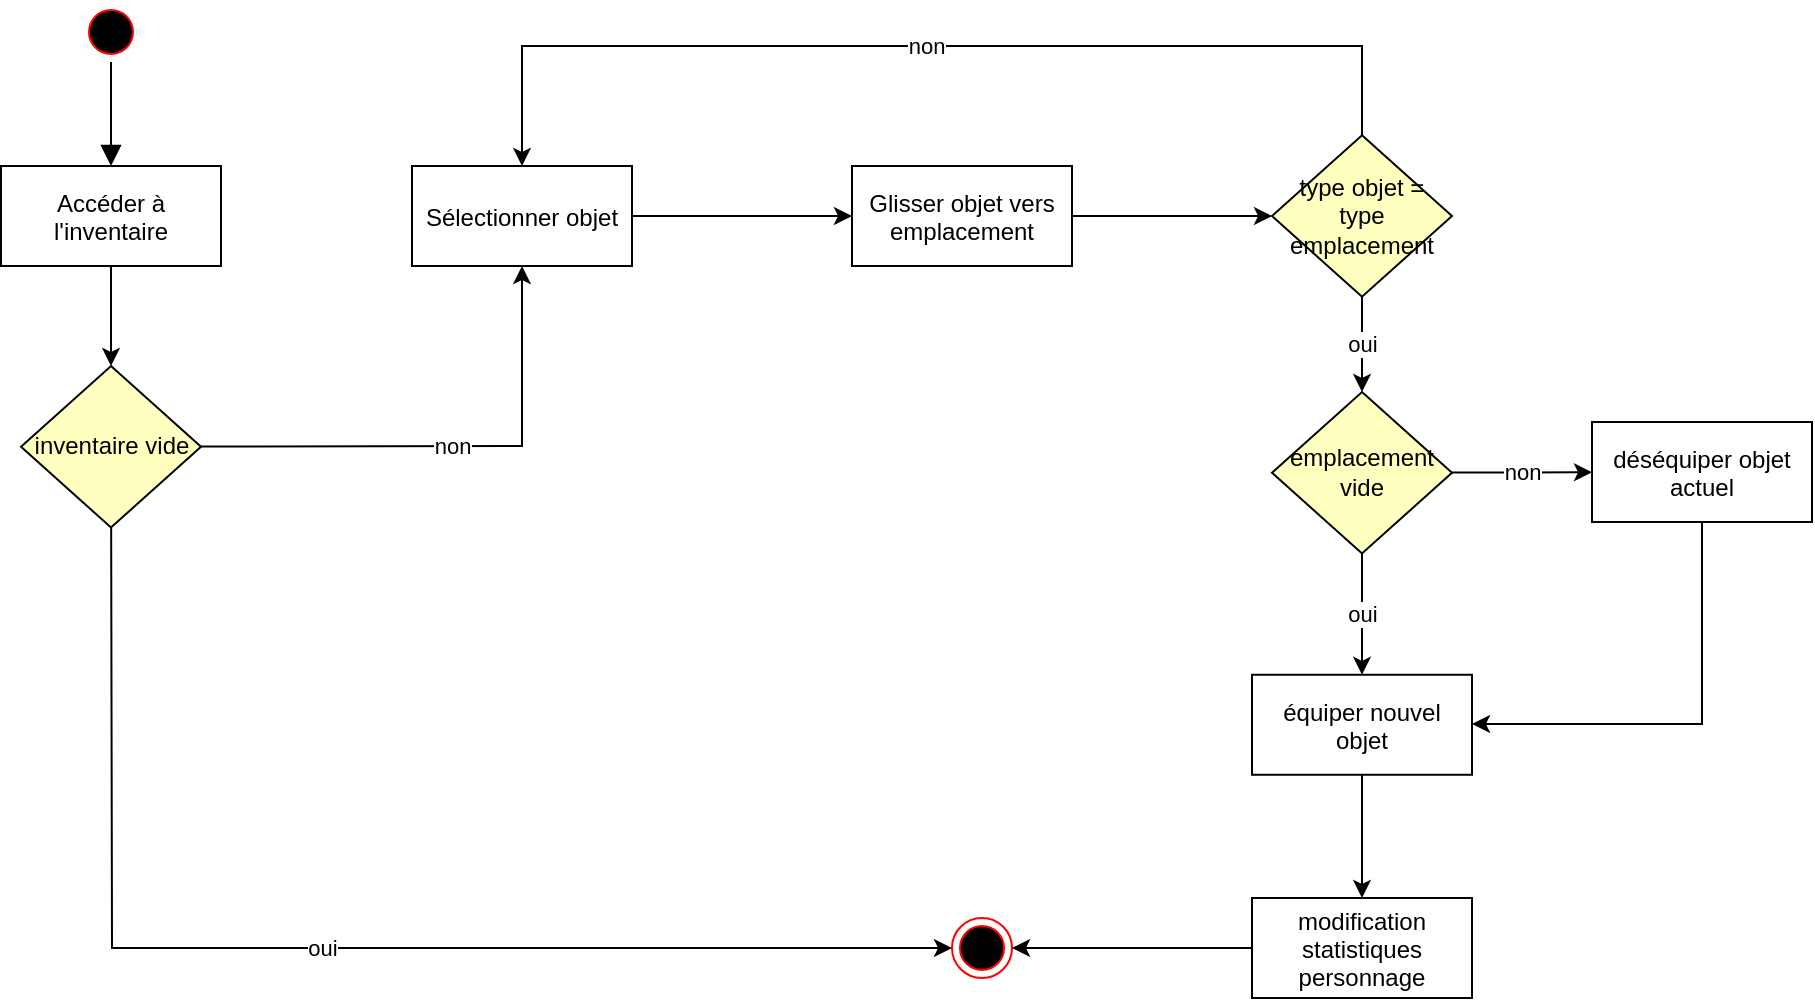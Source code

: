 <mxfile version="13.7.9" type="device"><diagram name="Page-1" id="e7e014a7-5840-1c2e-5031-d8a46d1fe8dd"><mxGraphModel dx="1086" dy="806" grid="1" gridSize="10" guides="1" tooltips="1" connect="1" arrows="1" fold="1" page="1" pageScale="1" pageWidth="1169" pageHeight="826" background="#ffffff" math="0" shadow="0"><root><mxCell id="0"/><mxCell id="1" parent="0"/><mxCell id="UD9zhraPYJoLendP_A7f-50" value="" style="ellipse;shape=startState;fillColor=#000000;strokeColor=#ff0000;" parent="1" vertex="1"><mxGeometry x="274.5" y="178" width="30" height="30" as="geometry"/></mxCell><mxCell id="UD9zhraPYJoLendP_A7f-51" value="" style="edgeStyle=elbowEdgeStyle;elbow=horizontal;verticalAlign=bottom;endArrow=block;endSize=8;endFill=1;rounded=0" parent="1" source="UD9zhraPYJoLendP_A7f-50" target="UD9zhraPYJoLendP_A7f-52" edge="1"><mxGeometry x="110" y="50" as="geometry"><mxPoint x="125" y="120" as="targetPoint"/></mxGeometry></mxCell><mxCell id="X6_2uX3jZtztdOTNRUv_-21" style="edgeStyle=none;rounded=0;orthogonalLoop=1;jettySize=auto;html=1;" edge="1" parent="1" source="UD9zhraPYJoLendP_A7f-52" target="X6_2uX3jZtztdOTNRUv_-20"><mxGeometry relative="1" as="geometry"/></mxCell><mxCell id="UD9zhraPYJoLendP_A7f-52" value="Accéder à &#10;l'inventaire" style="" parent="1" vertex="1"><mxGeometry x="234.5" y="260" width="110" height="50" as="geometry"/></mxCell><mxCell id="FlTSjSNIx4wWshFWz1p3-14" value="" style="ellipse;shape=endState;fillColor=#000000;strokeColor=#ff0000" parent="1" vertex="1"><mxGeometry x="710" y="636" width="30" height="30" as="geometry"/></mxCell><mxCell id="X6_2uX3jZtztdOTNRUv_-4" style="edgeStyle=orthogonalEdgeStyle;rounded=0;orthogonalLoop=1;jettySize=auto;html=1;" edge="1" parent="1" source="X6_2uX3jZtztdOTNRUv_-1" target="X6_2uX3jZtztdOTNRUv_-2"><mxGeometry relative="1" as="geometry"/></mxCell><mxCell id="X6_2uX3jZtztdOTNRUv_-1" value="Sélectionner objet" style="" vertex="1" parent="1"><mxGeometry x="440" y="260" width="110" height="50" as="geometry"/></mxCell><mxCell id="X6_2uX3jZtztdOTNRUv_-6" style="edgeStyle=orthogonalEdgeStyle;rounded=0;orthogonalLoop=1;jettySize=auto;html=1;" edge="1" parent="1" source="X6_2uX3jZtztdOTNRUv_-2" target="X6_2uX3jZtztdOTNRUv_-5"><mxGeometry relative="1" as="geometry"/></mxCell><mxCell id="X6_2uX3jZtztdOTNRUv_-2" value="Glisser objet vers&#10;emplacement" style="" vertex="1" parent="1"><mxGeometry x="660" y="260" width="110" height="50" as="geometry"/></mxCell><mxCell id="X6_2uX3jZtztdOTNRUv_-7" value="non" style="edgeStyle=orthogonalEdgeStyle;rounded=0;orthogonalLoop=1;jettySize=auto;html=1;" edge="1" parent="1" source="X6_2uX3jZtztdOTNRUv_-5" target="X6_2uX3jZtztdOTNRUv_-1"><mxGeometry relative="1" as="geometry"><Array as="points"><mxPoint x="915" y="200"/><mxPoint x="495" y="200"/></Array></mxGeometry></mxCell><mxCell id="X6_2uX3jZtztdOTNRUv_-11" value="oui" style="edgeStyle=orthogonalEdgeStyle;rounded=0;orthogonalLoop=1;jettySize=auto;html=1;" edge="1" parent="1" source="X6_2uX3jZtztdOTNRUv_-5" target="X6_2uX3jZtztdOTNRUv_-10"><mxGeometry relative="1" as="geometry"/></mxCell><mxCell id="X6_2uX3jZtztdOTNRUv_-5" value="type objet = type emplacement" style="rhombus;whiteSpace=wrap;html=1;fillColor=#ffffc0;" vertex="1" parent="1"><mxGeometry x="870" y="244.63" width="90" height="80.75" as="geometry"/></mxCell><mxCell id="X6_2uX3jZtztdOTNRUv_-14" style="edgeStyle=orthogonalEdgeStyle;rounded=0;orthogonalLoop=1;jettySize=auto;html=1;" edge="1" parent="1" source="X6_2uX3jZtztdOTNRUv_-9" target="X6_2uX3jZtztdOTNRUv_-13"><mxGeometry relative="1" as="geometry"/></mxCell><mxCell id="X6_2uX3jZtztdOTNRUv_-9" value="équiper nouvel &#10;objet" style="" vertex="1" parent="1"><mxGeometry x="860" y="514.38" width="110" height="50" as="geometry"/></mxCell><mxCell id="X6_2uX3jZtztdOTNRUv_-12" value="oui" style="edgeStyle=orthogonalEdgeStyle;rounded=0;orthogonalLoop=1;jettySize=auto;html=1;" edge="1" parent="1" source="X6_2uX3jZtztdOTNRUv_-10" target="X6_2uX3jZtztdOTNRUv_-9"><mxGeometry relative="1" as="geometry"/></mxCell><mxCell id="X6_2uX3jZtztdOTNRUv_-16" value="non" style="rounded=0;orthogonalLoop=1;jettySize=auto;html=1;" edge="1" parent="1" source="X6_2uX3jZtztdOTNRUv_-10" target="X6_2uX3jZtztdOTNRUv_-15"><mxGeometry relative="1" as="geometry"/></mxCell><mxCell id="X6_2uX3jZtztdOTNRUv_-10" value="emplacement vide" style="rhombus;whiteSpace=wrap;html=1;fillColor=#ffffc0;" vertex="1" parent="1"><mxGeometry x="870" y="373" width="90" height="80.75" as="geometry"/></mxCell><mxCell id="X6_2uX3jZtztdOTNRUv_-19" style="edgeStyle=none;rounded=0;orthogonalLoop=1;jettySize=auto;html=1;" edge="1" parent="1" source="X6_2uX3jZtztdOTNRUv_-13" target="FlTSjSNIx4wWshFWz1p3-14"><mxGeometry relative="1" as="geometry"/></mxCell><mxCell id="X6_2uX3jZtztdOTNRUv_-13" value="modification &#10;statistiques&#10;personnage" style="" vertex="1" parent="1"><mxGeometry x="860" y="626" width="110" height="50" as="geometry"/></mxCell><mxCell id="X6_2uX3jZtztdOTNRUv_-18" style="edgeStyle=orthogonalEdgeStyle;rounded=0;orthogonalLoop=1;jettySize=auto;html=1;" edge="1" parent="1" source="X6_2uX3jZtztdOTNRUv_-15" target="X6_2uX3jZtztdOTNRUv_-9"><mxGeometry relative="1" as="geometry"><Array as="points"><mxPoint x="1085" y="539"/></Array></mxGeometry></mxCell><mxCell id="X6_2uX3jZtztdOTNRUv_-15" value="déséquiper objet&#10;actuel" style="" vertex="1" parent="1"><mxGeometry x="1030" y="388" width="110" height="50" as="geometry"/></mxCell><mxCell id="X6_2uX3jZtztdOTNRUv_-22" value="non" style="edgeStyle=none;rounded=0;orthogonalLoop=1;jettySize=auto;html=1;" edge="1" parent="1" source="X6_2uX3jZtztdOTNRUv_-20" target="X6_2uX3jZtztdOTNRUv_-1"><mxGeometry relative="1" as="geometry"><Array as="points"><mxPoint x="495" y="400"/></Array></mxGeometry></mxCell><mxCell id="X6_2uX3jZtztdOTNRUv_-23" value="oui" style="edgeStyle=none;rounded=0;orthogonalLoop=1;jettySize=auto;html=1;" edge="1" parent="1" source="X6_2uX3jZtztdOTNRUv_-20" target="FlTSjSNIx4wWshFWz1p3-14"><mxGeometry relative="1" as="geometry"><Array as="points"><mxPoint x="290" y="651"/></Array></mxGeometry></mxCell><mxCell id="X6_2uX3jZtztdOTNRUv_-20" value="inventaire vide" style="rhombus;whiteSpace=wrap;html=1;fillColor=#ffffc0;" vertex="1" parent="1"><mxGeometry x="244.5" y="360" width="90" height="80.75" as="geometry"/></mxCell></root></mxGraphModel></diagram></mxfile>